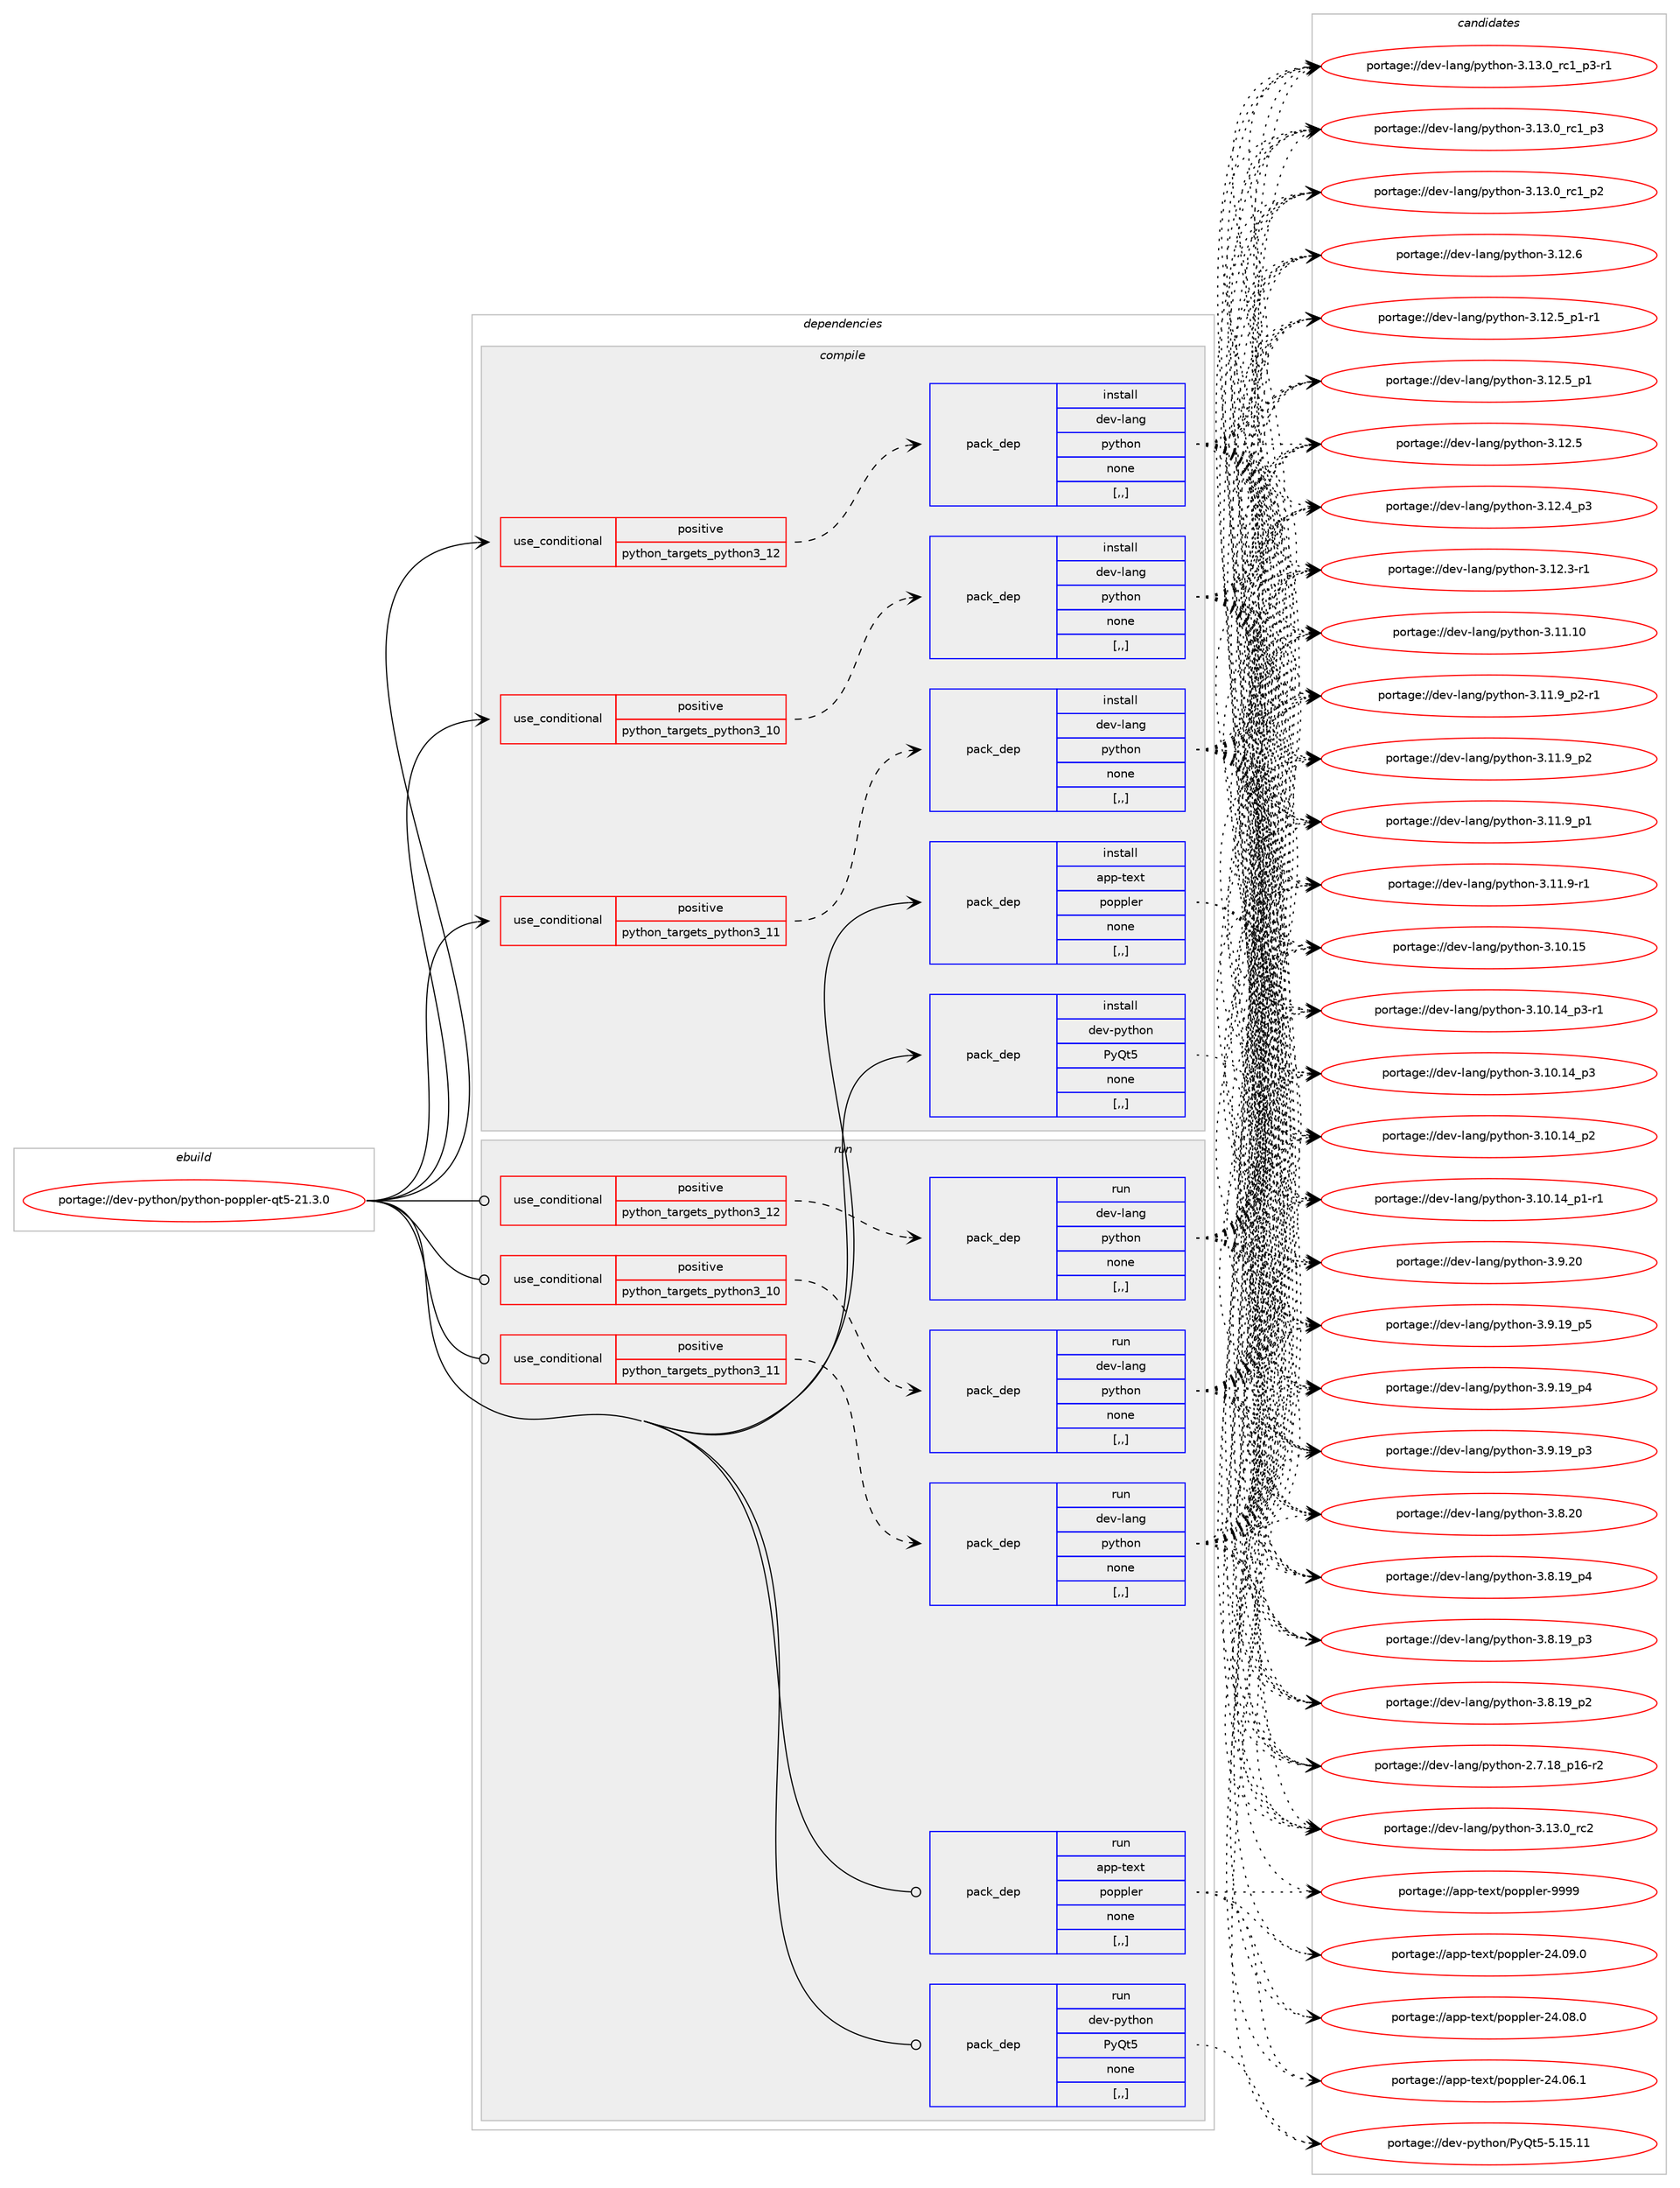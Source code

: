 digraph prolog {

# *************
# Graph options
# *************

newrank=true;
concentrate=true;
compound=true;
graph [rankdir=LR,fontname=Helvetica,fontsize=10,ranksep=1.5];#, ranksep=2.5, nodesep=0.2];
edge  [arrowhead=vee];
node  [fontname=Helvetica,fontsize=10];

# **********
# The ebuild
# **********

subgraph cluster_leftcol {
color=gray;
label=<<i>ebuild</i>>;
id [label="portage://dev-python/python-poppler-qt5-21.3.0", color=red, width=4, href="../dev-python/python-poppler-qt5-21.3.0.svg"];
}

# ****************
# The dependencies
# ****************

subgraph cluster_midcol {
color=gray;
label=<<i>dependencies</i>>;
subgraph cluster_compile {
fillcolor="#eeeeee";
style=filled;
label=<<i>compile</i>>;
subgraph cond168982 {
dependency655549 [label=<<TABLE BORDER="0" CELLBORDER="1" CELLSPACING="0" CELLPADDING="4"><TR><TD ROWSPAN="3" CELLPADDING="10">use_conditional</TD></TR><TR><TD>positive</TD></TR><TR><TD>python_targets_python3_10</TD></TR></TABLE>>, shape=none, color=red];
subgraph pack481709 {
dependency655550 [label=<<TABLE BORDER="0" CELLBORDER="1" CELLSPACING="0" CELLPADDING="4" WIDTH="220"><TR><TD ROWSPAN="6" CELLPADDING="30">pack_dep</TD></TR><TR><TD WIDTH="110">install</TD></TR><TR><TD>dev-lang</TD></TR><TR><TD>python</TD></TR><TR><TD>none</TD></TR><TR><TD>[,,]</TD></TR></TABLE>>, shape=none, color=blue];
}
dependency655549:e -> dependency655550:w [weight=20,style="dashed",arrowhead="vee"];
}
id:e -> dependency655549:w [weight=20,style="solid",arrowhead="vee"];
subgraph cond168983 {
dependency655551 [label=<<TABLE BORDER="0" CELLBORDER="1" CELLSPACING="0" CELLPADDING="4"><TR><TD ROWSPAN="3" CELLPADDING="10">use_conditional</TD></TR><TR><TD>positive</TD></TR><TR><TD>python_targets_python3_11</TD></TR></TABLE>>, shape=none, color=red];
subgraph pack481710 {
dependency655552 [label=<<TABLE BORDER="0" CELLBORDER="1" CELLSPACING="0" CELLPADDING="4" WIDTH="220"><TR><TD ROWSPAN="6" CELLPADDING="30">pack_dep</TD></TR><TR><TD WIDTH="110">install</TD></TR><TR><TD>dev-lang</TD></TR><TR><TD>python</TD></TR><TR><TD>none</TD></TR><TR><TD>[,,]</TD></TR></TABLE>>, shape=none, color=blue];
}
dependency655551:e -> dependency655552:w [weight=20,style="dashed",arrowhead="vee"];
}
id:e -> dependency655551:w [weight=20,style="solid",arrowhead="vee"];
subgraph cond168984 {
dependency655553 [label=<<TABLE BORDER="0" CELLBORDER="1" CELLSPACING="0" CELLPADDING="4"><TR><TD ROWSPAN="3" CELLPADDING="10">use_conditional</TD></TR><TR><TD>positive</TD></TR><TR><TD>python_targets_python3_12</TD></TR></TABLE>>, shape=none, color=red];
subgraph pack481711 {
dependency655554 [label=<<TABLE BORDER="0" CELLBORDER="1" CELLSPACING="0" CELLPADDING="4" WIDTH="220"><TR><TD ROWSPAN="6" CELLPADDING="30">pack_dep</TD></TR><TR><TD WIDTH="110">install</TD></TR><TR><TD>dev-lang</TD></TR><TR><TD>python</TD></TR><TR><TD>none</TD></TR><TR><TD>[,,]</TD></TR></TABLE>>, shape=none, color=blue];
}
dependency655553:e -> dependency655554:w [weight=20,style="dashed",arrowhead="vee"];
}
id:e -> dependency655553:w [weight=20,style="solid",arrowhead="vee"];
subgraph pack481712 {
dependency655555 [label=<<TABLE BORDER="0" CELLBORDER="1" CELLSPACING="0" CELLPADDING="4" WIDTH="220"><TR><TD ROWSPAN="6" CELLPADDING="30">pack_dep</TD></TR><TR><TD WIDTH="110">install</TD></TR><TR><TD>app-text</TD></TR><TR><TD>poppler</TD></TR><TR><TD>none</TD></TR><TR><TD>[,,]</TD></TR></TABLE>>, shape=none, color=blue];
}
id:e -> dependency655555:w [weight=20,style="solid",arrowhead="vee"];
subgraph pack481713 {
dependency655556 [label=<<TABLE BORDER="0" CELLBORDER="1" CELLSPACING="0" CELLPADDING="4" WIDTH="220"><TR><TD ROWSPAN="6" CELLPADDING="30">pack_dep</TD></TR><TR><TD WIDTH="110">install</TD></TR><TR><TD>dev-python</TD></TR><TR><TD>PyQt5</TD></TR><TR><TD>none</TD></TR><TR><TD>[,,]</TD></TR></TABLE>>, shape=none, color=blue];
}
id:e -> dependency655556:w [weight=20,style="solid",arrowhead="vee"];
}
subgraph cluster_compileandrun {
fillcolor="#eeeeee";
style=filled;
label=<<i>compile and run</i>>;
}
subgraph cluster_run {
fillcolor="#eeeeee";
style=filled;
label=<<i>run</i>>;
subgraph cond168985 {
dependency655557 [label=<<TABLE BORDER="0" CELLBORDER="1" CELLSPACING="0" CELLPADDING="4"><TR><TD ROWSPAN="3" CELLPADDING="10">use_conditional</TD></TR><TR><TD>positive</TD></TR><TR><TD>python_targets_python3_10</TD></TR></TABLE>>, shape=none, color=red];
subgraph pack481714 {
dependency655558 [label=<<TABLE BORDER="0" CELLBORDER="1" CELLSPACING="0" CELLPADDING="4" WIDTH="220"><TR><TD ROWSPAN="6" CELLPADDING="30">pack_dep</TD></TR><TR><TD WIDTH="110">run</TD></TR><TR><TD>dev-lang</TD></TR><TR><TD>python</TD></TR><TR><TD>none</TD></TR><TR><TD>[,,]</TD></TR></TABLE>>, shape=none, color=blue];
}
dependency655557:e -> dependency655558:w [weight=20,style="dashed",arrowhead="vee"];
}
id:e -> dependency655557:w [weight=20,style="solid",arrowhead="odot"];
subgraph cond168986 {
dependency655559 [label=<<TABLE BORDER="0" CELLBORDER="1" CELLSPACING="0" CELLPADDING="4"><TR><TD ROWSPAN="3" CELLPADDING="10">use_conditional</TD></TR><TR><TD>positive</TD></TR><TR><TD>python_targets_python3_11</TD></TR></TABLE>>, shape=none, color=red];
subgraph pack481715 {
dependency655560 [label=<<TABLE BORDER="0" CELLBORDER="1" CELLSPACING="0" CELLPADDING="4" WIDTH="220"><TR><TD ROWSPAN="6" CELLPADDING="30">pack_dep</TD></TR><TR><TD WIDTH="110">run</TD></TR><TR><TD>dev-lang</TD></TR><TR><TD>python</TD></TR><TR><TD>none</TD></TR><TR><TD>[,,]</TD></TR></TABLE>>, shape=none, color=blue];
}
dependency655559:e -> dependency655560:w [weight=20,style="dashed",arrowhead="vee"];
}
id:e -> dependency655559:w [weight=20,style="solid",arrowhead="odot"];
subgraph cond168987 {
dependency655561 [label=<<TABLE BORDER="0" CELLBORDER="1" CELLSPACING="0" CELLPADDING="4"><TR><TD ROWSPAN="3" CELLPADDING="10">use_conditional</TD></TR><TR><TD>positive</TD></TR><TR><TD>python_targets_python3_12</TD></TR></TABLE>>, shape=none, color=red];
subgraph pack481716 {
dependency655562 [label=<<TABLE BORDER="0" CELLBORDER="1" CELLSPACING="0" CELLPADDING="4" WIDTH="220"><TR><TD ROWSPAN="6" CELLPADDING="30">pack_dep</TD></TR><TR><TD WIDTH="110">run</TD></TR><TR><TD>dev-lang</TD></TR><TR><TD>python</TD></TR><TR><TD>none</TD></TR><TR><TD>[,,]</TD></TR></TABLE>>, shape=none, color=blue];
}
dependency655561:e -> dependency655562:w [weight=20,style="dashed",arrowhead="vee"];
}
id:e -> dependency655561:w [weight=20,style="solid",arrowhead="odot"];
subgraph pack481717 {
dependency655563 [label=<<TABLE BORDER="0" CELLBORDER="1" CELLSPACING="0" CELLPADDING="4" WIDTH="220"><TR><TD ROWSPAN="6" CELLPADDING="30">pack_dep</TD></TR><TR><TD WIDTH="110">run</TD></TR><TR><TD>app-text</TD></TR><TR><TD>poppler</TD></TR><TR><TD>none</TD></TR><TR><TD>[,,]</TD></TR></TABLE>>, shape=none, color=blue];
}
id:e -> dependency655563:w [weight=20,style="solid",arrowhead="odot"];
subgraph pack481718 {
dependency655564 [label=<<TABLE BORDER="0" CELLBORDER="1" CELLSPACING="0" CELLPADDING="4" WIDTH="220"><TR><TD ROWSPAN="6" CELLPADDING="30">pack_dep</TD></TR><TR><TD WIDTH="110">run</TD></TR><TR><TD>dev-python</TD></TR><TR><TD>PyQt5</TD></TR><TR><TD>none</TD></TR><TR><TD>[,,]</TD></TR></TABLE>>, shape=none, color=blue];
}
id:e -> dependency655564:w [weight=20,style="solid",arrowhead="odot"];
}
}

# **************
# The candidates
# **************

subgraph cluster_choices {
rank=same;
color=gray;
label=<<i>candidates</i>>;

subgraph choice481709 {
color=black;
nodesep=1;
choice10010111845108971101034711212111610411111045514649514648951149950 [label="portage://dev-lang/python-3.13.0_rc2", color=red, width=4,href="../dev-lang/python-3.13.0_rc2.svg"];
choice1001011184510897110103471121211161041111104551464951464895114994995112514511449 [label="portage://dev-lang/python-3.13.0_rc1_p3-r1", color=red, width=4,href="../dev-lang/python-3.13.0_rc1_p3-r1.svg"];
choice100101118451089711010347112121116104111110455146495146489511499499511251 [label="portage://dev-lang/python-3.13.0_rc1_p3", color=red, width=4,href="../dev-lang/python-3.13.0_rc1_p3.svg"];
choice100101118451089711010347112121116104111110455146495146489511499499511250 [label="portage://dev-lang/python-3.13.0_rc1_p2", color=red, width=4,href="../dev-lang/python-3.13.0_rc1_p2.svg"];
choice10010111845108971101034711212111610411111045514649504654 [label="portage://dev-lang/python-3.12.6", color=red, width=4,href="../dev-lang/python-3.12.6.svg"];
choice1001011184510897110103471121211161041111104551464950465395112494511449 [label="portage://dev-lang/python-3.12.5_p1-r1", color=red, width=4,href="../dev-lang/python-3.12.5_p1-r1.svg"];
choice100101118451089711010347112121116104111110455146495046539511249 [label="portage://dev-lang/python-3.12.5_p1", color=red, width=4,href="../dev-lang/python-3.12.5_p1.svg"];
choice10010111845108971101034711212111610411111045514649504653 [label="portage://dev-lang/python-3.12.5", color=red, width=4,href="../dev-lang/python-3.12.5.svg"];
choice100101118451089711010347112121116104111110455146495046529511251 [label="portage://dev-lang/python-3.12.4_p3", color=red, width=4,href="../dev-lang/python-3.12.4_p3.svg"];
choice100101118451089711010347112121116104111110455146495046514511449 [label="portage://dev-lang/python-3.12.3-r1", color=red, width=4,href="../dev-lang/python-3.12.3-r1.svg"];
choice1001011184510897110103471121211161041111104551464949464948 [label="portage://dev-lang/python-3.11.10", color=red, width=4,href="../dev-lang/python-3.11.10.svg"];
choice1001011184510897110103471121211161041111104551464949465795112504511449 [label="portage://dev-lang/python-3.11.9_p2-r1", color=red, width=4,href="../dev-lang/python-3.11.9_p2-r1.svg"];
choice100101118451089711010347112121116104111110455146494946579511250 [label="portage://dev-lang/python-3.11.9_p2", color=red, width=4,href="../dev-lang/python-3.11.9_p2.svg"];
choice100101118451089711010347112121116104111110455146494946579511249 [label="portage://dev-lang/python-3.11.9_p1", color=red, width=4,href="../dev-lang/python-3.11.9_p1.svg"];
choice100101118451089711010347112121116104111110455146494946574511449 [label="portage://dev-lang/python-3.11.9-r1", color=red, width=4,href="../dev-lang/python-3.11.9-r1.svg"];
choice1001011184510897110103471121211161041111104551464948464953 [label="portage://dev-lang/python-3.10.15", color=red, width=4,href="../dev-lang/python-3.10.15.svg"];
choice100101118451089711010347112121116104111110455146494846495295112514511449 [label="portage://dev-lang/python-3.10.14_p3-r1", color=red, width=4,href="../dev-lang/python-3.10.14_p3-r1.svg"];
choice10010111845108971101034711212111610411111045514649484649529511251 [label="portage://dev-lang/python-3.10.14_p3", color=red, width=4,href="../dev-lang/python-3.10.14_p3.svg"];
choice10010111845108971101034711212111610411111045514649484649529511250 [label="portage://dev-lang/python-3.10.14_p2", color=red, width=4,href="../dev-lang/python-3.10.14_p2.svg"];
choice100101118451089711010347112121116104111110455146494846495295112494511449 [label="portage://dev-lang/python-3.10.14_p1-r1", color=red, width=4,href="../dev-lang/python-3.10.14_p1-r1.svg"];
choice10010111845108971101034711212111610411111045514657465048 [label="portage://dev-lang/python-3.9.20", color=red, width=4,href="../dev-lang/python-3.9.20.svg"];
choice100101118451089711010347112121116104111110455146574649579511253 [label="portage://dev-lang/python-3.9.19_p5", color=red, width=4,href="../dev-lang/python-3.9.19_p5.svg"];
choice100101118451089711010347112121116104111110455146574649579511252 [label="portage://dev-lang/python-3.9.19_p4", color=red, width=4,href="../dev-lang/python-3.9.19_p4.svg"];
choice100101118451089711010347112121116104111110455146574649579511251 [label="portage://dev-lang/python-3.9.19_p3", color=red, width=4,href="../dev-lang/python-3.9.19_p3.svg"];
choice10010111845108971101034711212111610411111045514656465048 [label="portage://dev-lang/python-3.8.20", color=red, width=4,href="../dev-lang/python-3.8.20.svg"];
choice100101118451089711010347112121116104111110455146564649579511252 [label="portage://dev-lang/python-3.8.19_p4", color=red, width=4,href="../dev-lang/python-3.8.19_p4.svg"];
choice100101118451089711010347112121116104111110455146564649579511251 [label="portage://dev-lang/python-3.8.19_p3", color=red, width=4,href="../dev-lang/python-3.8.19_p3.svg"];
choice100101118451089711010347112121116104111110455146564649579511250 [label="portage://dev-lang/python-3.8.19_p2", color=red, width=4,href="../dev-lang/python-3.8.19_p2.svg"];
choice100101118451089711010347112121116104111110455046554649569511249544511450 [label="portage://dev-lang/python-2.7.18_p16-r2", color=red, width=4,href="../dev-lang/python-2.7.18_p16-r2.svg"];
dependency655550:e -> choice10010111845108971101034711212111610411111045514649514648951149950:w [style=dotted,weight="100"];
dependency655550:e -> choice1001011184510897110103471121211161041111104551464951464895114994995112514511449:w [style=dotted,weight="100"];
dependency655550:e -> choice100101118451089711010347112121116104111110455146495146489511499499511251:w [style=dotted,weight="100"];
dependency655550:e -> choice100101118451089711010347112121116104111110455146495146489511499499511250:w [style=dotted,weight="100"];
dependency655550:e -> choice10010111845108971101034711212111610411111045514649504654:w [style=dotted,weight="100"];
dependency655550:e -> choice1001011184510897110103471121211161041111104551464950465395112494511449:w [style=dotted,weight="100"];
dependency655550:e -> choice100101118451089711010347112121116104111110455146495046539511249:w [style=dotted,weight="100"];
dependency655550:e -> choice10010111845108971101034711212111610411111045514649504653:w [style=dotted,weight="100"];
dependency655550:e -> choice100101118451089711010347112121116104111110455146495046529511251:w [style=dotted,weight="100"];
dependency655550:e -> choice100101118451089711010347112121116104111110455146495046514511449:w [style=dotted,weight="100"];
dependency655550:e -> choice1001011184510897110103471121211161041111104551464949464948:w [style=dotted,weight="100"];
dependency655550:e -> choice1001011184510897110103471121211161041111104551464949465795112504511449:w [style=dotted,weight="100"];
dependency655550:e -> choice100101118451089711010347112121116104111110455146494946579511250:w [style=dotted,weight="100"];
dependency655550:e -> choice100101118451089711010347112121116104111110455146494946579511249:w [style=dotted,weight="100"];
dependency655550:e -> choice100101118451089711010347112121116104111110455146494946574511449:w [style=dotted,weight="100"];
dependency655550:e -> choice1001011184510897110103471121211161041111104551464948464953:w [style=dotted,weight="100"];
dependency655550:e -> choice100101118451089711010347112121116104111110455146494846495295112514511449:w [style=dotted,weight="100"];
dependency655550:e -> choice10010111845108971101034711212111610411111045514649484649529511251:w [style=dotted,weight="100"];
dependency655550:e -> choice10010111845108971101034711212111610411111045514649484649529511250:w [style=dotted,weight="100"];
dependency655550:e -> choice100101118451089711010347112121116104111110455146494846495295112494511449:w [style=dotted,weight="100"];
dependency655550:e -> choice10010111845108971101034711212111610411111045514657465048:w [style=dotted,weight="100"];
dependency655550:e -> choice100101118451089711010347112121116104111110455146574649579511253:w [style=dotted,weight="100"];
dependency655550:e -> choice100101118451089711010347112121116104111110455146574649579511252:w [style=dotted,weight="100"];
dependency655550:e -> choice100101118451089711010347112121116104111110455146574649579511251:w [style=dotted,weight="100"];
dependency655550:e -> choice10010111845108971101034711212111610411111045514656465048:w [style=dotted,weight="100"];
dependency655550:e -> choice100101118451089711010347112121116104111110455146564649579511252:w [style=dotted,weight="100"];
dependency655550:e -> choice100101118451089711010347112121116104111110455146564649579511251:w [style=dotted,weight="100"];
dependency655550:e -> choice100101118451089711010347112121116104111110455146564649579511250:w [style=dotted,weight="100"];
dependency655550:e -> choice100101118451089711010347112121116104111110455046554649569511249544511450:w [style=dotted,weight="100"];
}
subgraph choice481710 {
color=black;
nodesep=1;
choice10010111845108971101034711212111610411111045514649514648951149950 [label="portage://dev-lang/python-3.13.0_rc2", color=red, width=4,href="../dev-lang/python-3.13.0_rc2.svg"];
choice1001011184510897110103471121211161041111104551464951464895114994995112514511449 [label="portage://dev-lang/python-3.13.0_rc1_p3-r1", color=red, width=4,href="../dev-lang/python-3.13.0_rc1_p3-r1.svg"];
choice100101118451089711010347112121116104111110455146495146489511499499511251 [label="portage://dev-lang/python-3.13.0_rc1_p3", color=red, width=4,href="../dev-lang/python-3.13.0_rc1_p3.svg"];
choice100101118451089711010347112121116104111110455146495146489511499499511250 [label="portage://dev-lang/python-3.13.0_rc1_p2", color=red, width=4,href="../dev-lang/python-3.13.0_rc1_p2.svg"];
choice10010111845108971101034711212111610411111045514649504654 [label="portage://dev-lang/python-3.12.6", color=red, width=4,href="../dev-lang/python-3.12.6.svg"];
choice1001011184510897110103471121211161041111104551464950465395112494511449 [label="portage://dev-lang/python-3.12.5_p1-r1", color=red, width=4,href="../dev-lang/python-3.12.5_p1-r1.svg"];
choice100101118451089711010347112121116104111110455146495046539511249 [label="portage://dev-lang/python-3.12.5_p1", color=red, width=4,href="../dev-lang/python-3.12.5_p1.svg"];
choice10010111845108971101034711212111610411111045514649504653 [label="portage://dev-lang/python-3.12.5", color=red, width=4,href="../dev-lang/python-3.12.5.svg"];
choice100101118451089711010347112121116104111110455146495046529511251 [label="portage://dev-lang/python-3.12.4_p3", color=red, width=4,href="../dev-lang/python-3.12.4_p3.svg"];
choice100101118451089711010347112121116104111110455146495046514511449 [label="portage://dev-lang/python-3.12.3-r1", color=red, width=4,href="../dev-lang/python-3.12.3-r1.svg"];
choice1001011184510897110103471121211161041111104551464949464948 [label="portage://dev-lang/python-3.11.10", color=red, width=4,href="../dev-lang/python-3.11.10.svg"];
choice1001011184510897110103471121211161041111104551464949465795112504511449 [label="portage://dev-lang/python-3.11.9_p2-r1", color=red, width=4,href="../dev-lang/python-3.11.9_p2-r1.svg"];
choice100101118451089711010347112121116104111110455146494946579511250 [label="portage://dev-lang/python-3.11.9_p2", color=red, width=4,href="../dev-lang/python-3.11.9_p2.svg"];
choice100101118451089711010347112121116104111110455146494946579511249 [label="portage://dev-lang/python-3.11.9_p1", color=red, width=4,href="../dev-lang/python-3.11.9_p1.svg"];
choice100101118451089711010347112121116104111110455146494946574511449 [label="portage://dev-lang/python-3.11.9-r1", color=red, width=4,href="../dev-lang/python-3.11.9-r1.svg"];
choice1001011184510897110103471121211161041111104551464948464953 [label="portage://dev-lang/python-3.10.15", color=red, width=4,href="../dev-lang/python-3.10.15.svg"];
choice100101118451089711010347112121116104111110455146494846495295112514511449 [label="portage://dev-lang/python-3.10.14_p3-r1", color=red, width=4,href="../dev-lang/python-3.10.14_p3-r1.svg"];
choice10010111845108971101034711212111610411111045514649484649529511251 [label="portage://dev-lang/python-3.10.14_p3", color=red, width=4,href="../dev-lang/python-3.10.14_p3.svg"];
choice10010111845108971101034711212111610411111045514649484649529511250 [label="portage://dev-lang/python-3.10.14_p2", color=red, width=4,href="../dev-lang/python-3.10.14_p2.svg"];
choice100101118451089711010347112121116104111110455146494846495295112494511449 [label="portage://dev-lang/python-3.10.14_p1-r1", color=red, width=4,href="../dev-lang/python-3.10.14_p1-r1.svg"];
choice10010111845108971101034711212111610411111045514657465048 [label="portage://dev-lang/python-3.9.20", color=red, width=4,href="../dev-lang/python-3.9.20.svg"];
choice100101118451089711010347112121116104111110455146574649579511253 [label="portage://dev-lang/python-3.9.19_p5", color=red, width=4,href="../dev-lang/python-3.9.19_p5.svg"];
choice100101118451089711010347112121116104111110455146574649579511252 [label="portage://dev-lang/python-3.9.19_p4", color=red, width=4,href="../dev-lang/python-3.9.19_p4.svg"];
choice100101118451089711010347112121116104111110455146574649579511251 [label="portage://dev-lang/python-3.9.19_p3", color=red, width=4,href="../dev-lang/python-3.9.19_p3.svg"];
choice10010111845108971101034711212111610411111045514656465048 [label="portage://dev-lang/python-3.8.20", color=red, width=4,href="../dev-lang/python-3.8.20.svg"];
choice100101118451089711010347112121116104111110455146564649579511252 [label="portage://dev-lang/python-3.8.19_p4", color=red, width=4,href="../dev-lang/python-3.8.19_p4.svg"];
choice100101118451089711010347112121116104111110455146564649579511251 [label="portage://dev-lang/python-3.8.19_p3", color=red, width=4,href="../dev-lang/python-3.8.19_p3.svg"];
choice100101118451089711010347112121116104111110455146564649579511250 [label="portage://dev-lang/python-3.8.19_p2", color=red, width=4,href="../dev-lang/python-3.8.19_p2.svg"];
choice100101118451089711010347112121116104111110455046554649569511249544511450 [label="portage://dev-lang/python-2.7.18_p16-r2", color=red, width=4,href="../dev-lang/python-2.7.18_p16-r2.svg"];
dependency655552:e -> choice10010111845108971101034711212111610411111045514649514648951149950:w [style=dotted,weight="100"];
dependency655552:e -> choice1001011184510897110103471121211161041111104551464951464895114994995112514511449:w [style=dotted,weight="100"];
dependency655552:e -> choice100101118451089711010347112121116104111110455146495146489511499499511251:w [style=dotted,weight="100"];
dependency655552:e -> choice100101118451089711010347112121116104111110455146495146489511499499511250:w [style=dotted,weight="100"];
dependency655552:e -> choice10010111845108971101034711212111610411111045514649504654:w [style=dotted,weight="100"];
dependency655552:e -> choice1001011184510897110103471121211161041111104551464950465395112494511449:w [style=dotted,weight="100"];
dependency655552:e -> choice100101118451089711010347112121116104111110455146495046539511249:w [style=dotted,weight="100"];
dependency655552:e -> choice10010111845108971101034711212111610411111045514649504653:w [style=dotted,weight="100"];
dependency655552:e -> choice100101118451089711010347112121116104111110455146495046529511251:w [style=dotted,weight="100"];
dependency655552:e -> choice100101118451089711010347112121116104111110455146495046514511449:w [style=dotted,weight="100"];
dependency655552:e -> choice1001011184510897110103471121211161041111104551464949464948:w [style=dotted,weight="100"];
dependency655552:e -> choice1001011184510897110103471121211161041111104551464949465795112504511449:w [style=dotted,weight="100"];
dependency655552:e -> choice100101118451089711010347112121116104111110455146494946579511250:w [style=dotted,weight="100"];
dependency655552:e -> choice100101118451089711010347112121116104111110455146494946579511249:w [style=dotted,weight="100"];
dependency655552:e -> choice100101118451089711010347112121116104111110455146494946574511449:w [style=dotted,weight="100"];
dependency655552:e -> choice1001011184510897110103471121211161041111104551464948464953:w [style=dotted,weight="100"];
dependency655552:e -> choice100101118451089711010347112121116104111110455146494846495295112514511449:w [style=dotted,weight="100"];
dependency655552:e -> choice10010111845108971101034711212111610411111045514649484649529511251:w [style=dotted,weight="100"];
dependency655552:e -> choice10010111845108971101034711212111610411111045514649484649529511250:w [style=dotted,weight="100"];
dependency655552:e -> choice100101118451089711010347112121116104111110455146494846495295112494511449:w [style=dotted,weight="100"];
dependency655552:e -> choice10010111845108971101034711212111610411111045514657465048:w [style=dotted,weight="100"];
dependency655552:e -> choice100101118451089711010347112121116104111110455146574649579511253:w [style=dotted,weight="100"];
dependency655552:e -> choice100101118451089711010347112121116104111110455146574649579511252:w [style=dotted,weight="100"];
dependency655552:e -> choice100101118451089711010347112121116104111110455146574649579511251:w [style=dotted,weight="100"];
dependency655552:e -> choice10010111845108971101034711212111610411111045514656465048:w [style=dotted,weight="100"];
dependency655552:e -> choice100101118451089711010347112121116104111110455146564649579511252:w [style=dotted,weight="100"];
dependency655552:e -> choice100101118451089711010347112121116104111110455146564649579511251:w [style=dotted,weight="100"];
dependency655552:e -> choice100101118451089711010347112121116104111110455146564649579511250:w [style=dotted,weight="100"];
dependency655552:e -> choice100101118451089711010347112121116104111110455046554649569511249544511450:w [style=dotted,weight="100"];
}
subgraph choice481711 {
color=black;
nodesep=1;
choice10010111845108971101034711212111610411111045514649514648951149950 [label="portage://dev-lang/python-3.13.0_rc2", color=red, width=4,href="../dev-lang/python-3.13.0_rc2.svg"];
choice1001011184510897110103471121211161041111104551464951464895114994995112514511449 [label="portage://dev-lang/python-3.13.0_rc1_p3-r1", color=red, width=4,href="../dev-lang/python-3.13.0_rc1_p3-r1.svg"];
choice100101118451089711010347112121116104111110455146495146489511499499511251 [label="portage://dev-lang/python-3.13.0_rc1_p3", color=red, width=4,href="../dev-lang/python-3.13.0_rc1_p3.svg"];
choice100101118451089711010347112121116104111110455146495146489511499499511250 [label="portage://dev-lang/python-3.13.0_rc1_p2", color=red, width=4,href="../dev-lang/python-3.13.0_rc1_p2.svg"];
choice10010111845108971101034711212111610411111045514649504654 [label="portage://dev-lang/python-3.12.6", color=red, width=4,href="../dev-lang/python-3.12.6.svg"];
choice1001011184510897110103471121211161041111104551464950465395112494511449 [label="portage://dev-lang/python-3.12.5_p1-r1", color=red, width=4,href="../dev-lang/python-3.12.5_p1-r1.svg"];
choice100101118451089711010347112121116104111110455146495046539511249 [label="portage://dev-lang/python-3.12.5_p1", color=red, width=4,href="../dev-lang/python-3.12.5_p1.svg"];
choice10010111845108971101034711212111610411111045514649504653 [label="portage://dev-lang/python-3.12.5", color=red, width=4,href="../dev-lang/python-3.12.5.svg"];
choice100101118451089711010347112121116104111110455146495046529511251 [label="portage://dev-lang/python-3.12.4_p3", color=red, width=4,href="../dev-lang/python-3.12.4_p3.svg"];
choice100101118451089711010347112121116104111110455146495046514511449 [label="portage://dev-lang/python-3.12.3-r1", color=red, width=4,href="../dev-lang/python-3.12.3-r1.svg"];
choice1001011184510897110103471121211161041111104551464949464948 [label="portage://dev-lang/python-3.11.10", color=red, width=4,href="../dev-lang/python-3.11.10.svg"];
choice1001011184510897110103471121211161041111104551464949465795112504511449 [label="portage://dev-lang/python-3.11.9_p2-r1", color=red, width=4,href="../dev-lang/python-3.11.9_p2-r1.svg"];
choice100101118451089711010347112121116104111110455146494946579511250 [label="portage://dev-lang/python-3.11.9_p2", color=red, width=4,href="../dev-lang/python-3.11.9_p2.svg"];
choice100101118451089711010347112121116104111110455146494946579511249 [label="portage://dev-lang/python-3.11.9_p1", color=red, width=4,href="../dev-lang/python-3.11.9_p1.svg"];
choice100101118451089711010347112121116104111110455146494946574511449 [label="portage://dev-lang/python-3.11.9-r1", color=red, width=4,href="../dev-lang/python-3.11.9-r1.svg"];
choice1001011184510897110103471121211161041111104551464948464953 [label="portage://dev-lang/python-3.10.15", color=red, width=4,href="../dev-lang/python-3.10.15.svg"];
choice100101118451089711010347112121116104111110455146494846495295112514511449 [label="portage://dev-lang/python-3.10.14_p3-r1", color=red, width=4,href="../dev-lang/python-3.10.14_p3-r1.svg"];
choice10010111845108971101034711212111610411111045514649484649529511251 [label="portage://dev-lang/python-3.10.14_p3", color=red, width=4,href="../dev-lang/python-3.10.14_p3.svg"];
choice10010111845108971101034711212111610411111045514649484649529511250 [label="portage://dev-lang/python-3.10.14_p2", color=red, width=4,href="../dev-lang/python-3.10.14_p2.svg"];
choice100101118451089711010347112121116104111110455146494846495295112494511449 [label="portage://dev-lang/python-3.10.14_p1-r1", color=red, width=4,href="../dev-lang/python-3.10.14_p1-r1.svg"];
choice10010111845108971101034711212111610411111045514657465048 [label="portage://dev-lang/python-3.9.20", color=red, width=4,href="../dev-lang/python-3.9.20.svg"];
choice100101118451089711010347112121116104111110455146574649579511253 [label="portage://dev-lang/python-3.9.19_p5", color=red, width=4,href="../dev-lang/python-3.9.19_p5.svg"];
choice100101118451089711010347112121116104111110455146574649579511252 [label="portage://dev-lang/python-3.9.19_p4", color=red, width=4,href="../dev-lang/python-3.9.19_p4.svg"];
choice100101118451089711010347112121116104111110455146574649579511251 [label="portage://dev-lang/python-3.9.19_p3", color=red, width=4,href="../dev-lang/python-3.9.19_p3.svg"];
choice10010111845108971101034711212111610411111045514656465048 [label="portage://dev-lang/python-3.8.20", color=red, width=4,href="../dev-lang/python-3.8.20.svg"];
choice100101118451089711010347112121116104111110455146564649579511252 [label="portage://dev-lang/python-3.8.19_p4", color=red, width=4,href="../dev-lang/python-3.8.19_p4.svg"];
choice100101118451089711010347112121116104111110455146564649579511251 [label="portage://dev-lang/python-3.8.19_p3", color=red, width=4,href="../dev-lang/python-3.8.19_p3.svg"];
choice100101118451089711010347112121116104111110455146564649579511250 [label="portage://dev-lang/python-3.8.19_p2", color=red, width=4,href="../dev-lang/python-3.8.19_p2.svg"];
choice100101118451089711010347112121116104111110455046554649569511249544511450 [label="portage://dev-lang/python-2.7.18_p16-r2", color=red, width=4,href="../dev-lang/python-2.7.18_p16-r2.svg"];
dependency655554:e -> choice10010111845108971101034711212111610411111045514649514648951149950:w [style=dotted,weight="100"];
dependency655554:e -> choice1001011184510897110103471121211161041111104551464951464895114994995112514511449:w [style=dotted,weight="100"];
dependency655554:e -> choice100101118451089711010347112121116104111110455146495146489511499499511251:w [style=dotted,weight="100"];
dependency655554:e -> choice100101118451089711010347112121116104111110455146495146489511499499511250:w [style=dotted,weight="100"];
dependency655554:e -> choice10010111845108971101034711212111610411111045514649504654:w [style=dotted,weight="100"];
dependency655554:e -> choice1001011184510897110103471121211161041111104551464950465395112494511449:w [style=dotted,weight="100"];
dependency655554:e -> choice100101118451089711010347112121116104111110455146495046539511249:w [style=dotted,weight="100"];
dependency655554:e -> choice10010111845108971101034711212111610411111045514649504653:w [style=dotted,weight="100"];
dependency655554:e -> choice100101118451089711010347112121116104111110455146495046529511251:w [style=dotted,weight="100"];
dependency655554:e -> choice100101118451089711010347112121116104111110455146495046514511449:w [style=dotted,weight="100"];
dependency655554:e -> choice1001011184510897110103471121211161041111104551464949464948:w [style=dotted,weight="100"];
dependency655554:e -> choice1001011184510897110103471121211161041111104551464949465795112504511449:w [style=dotted,weight="100"];
dependency655554:e -> choice100101118451089711010347112121116104111110455146494946579511250:w [style=dotted,weight="100"];
dependency655554:e -> choice100101118451089711010347112121116104111110455146494946579511249:w [style=dotted,weight="100"];
dependency655554:e -> choice100101118451089711010347112121116104111110455146494946574511449:w [style=dotted,weight="100"];
dependency655554:e -> choice1001011184510897110103471121211161041111104551464948464953:w [style=dotted,weight="100"];
dependency655554:e -> choice100101118451089711010347112121116104111110455146494846495295112514511449:w [style=dotted,weight="100"];
dependency655554:e -> choice10010111845108971101034711212111610411111045514649484649529511251:w [style=dotted,weight="100"];
dependency655554:e -> choice10010111845108971101034711212111610411111045514649484649529511250:w [style=dotted,weight="100"];
dependency655554:e -> choice100101118451089711010347112121116104111110455146494846495295112494511449:w [style=dotted,weight="100"];
dependency655554:e -> choice10010111845108971101034711212111610411111045514657465048:w [style=dotted,weight="100"];
dependency655554:e -> choice100101118451089711010347112121116104111110455146574649579511253:w [style=dotted,weight="100"];
dependency655554:e -> choice100101118451089711010347112121116104111110455146574649579511252:w [style=dotted,weight="100"];
dependency655554:e -> choice100101118451089711010347112121116104111110455146574649579511251:w [style=dotted,weight="100"];
dependency655554:e -> choice10010111845108971101034711212111610411111045514656465048:w [style=dotted,weight="100"];
dependency655554:e -> choice100101118451089711010347112121116104111110455146564649579511252:w [style=dotted,weight="100"];
dependency655554:e -> choice100101118451089711010347112121116104111110455146564649579511251:w [style=dotted,weight="100"];
dependency655554:e -> choice100101118451089711010347112121116104111110455146564649579511250:w [style=dotted,weight="100"];
dependency655554:e -> choice100101118451089711010347112121116104111110455046554649569511249544511450:w [style=dotted,weight="100"];
}
subgraph choice481712 {
color=black;
nodesep=1;
choice9711211245116101120116471121111121121081011144557575757 [label="portage://app-text/poppler-9999", color=red, width=4,href="../app-text/poppler-9999.svg"];
choice9711211245116101120116471121111121121081011144550524648574648 [label="portage://app-text/poppler-24.09.0", color=red, width=4,href="../app-text/poppler-24.09.0.svg"];
choice9711211245116101120116471121111121121081011144550524648564648 [label="portage://app-text/poppler-24.08.0", color=red, width=4,href="../app-text/poppler-24.08.0.svg"];
choice9711211245116101120116471121111121121081011144550524648544649 [label="portage://app-text/poppler-24.06.1", color=red, width=4,href="../app-text/poppler-24.06.1.svg"];
dependency655555:e -> choice9711211245116101120116471121111121121081011144557575757:w [style=dotted,weight="100"];
dependency655555:e -> choice9711211245116101120116471121111121121081011144550524648574648:w [style=dotted,weight="100"];
dependency655555:e -> choice9711211245116101120116471121111121121081011144550524648564648:w [style=dotted,weight="100"];
dependency655555:e -> choice9711211245116101120116471121111121121081011144550524648544649:w [style=dotted,weight="100"];
}
subgraph choice481713 {
color=black;
nodesep=1;
choice10010111845112121116104111110478012181116534553464953464949 [label="portage://dev-python/PyQt5-5.15.11", color=red, width=4,href="../dev-python/PyQt5-5.15.11.svg"];
dependency655556:e -> choice10010111845112121116104111110478012181116534553464953464949:w [style=dotted,weight="100"];
}
subgraph choice481714 {
color=black;
nodesep=1;
choice10010111845108971101034711212111610411111045514649514648951149950 [label="portage://dev-lang/python-3.13.0_rc2", color=red, width=4,href="../dev-lang/python-3.13.0_rc2.svg"];
choice1001011184510897110103471121211161041111104551464951464895114994995112514511449 [label="portage://dev-lang/python-3.13.0_rc1_p3-r1", color=red, width=4,href="../dev-lang/python-3.13.0_rc1_p3-r1.svg"];
choice100101118451089711010347112121116104111110455146495146489511499499511251 [label="portage://dev-lang/python-3.13.0_rc1_p3", color=red, width=4,href="../dev-lang/python-3.13.0_rc1_p3.svg"];
choice100101118451089711010347112121116104111110455146495146489511499499511250 [label="portage://dev-lang/python-3.13.0_rc1_p2", color=red, width=4,href="../dev-lang/python-3.13.0_rc1_p2.svg"];
choice10010111845108971101034711212111610411111045514649504654 [label="portage://dev-lang/python-3.12.6", color=red, width=4,href="../dev-lang/python-3.12.6.svg"];
choice1001011184510897110103471121211161041111104551464950465395112494511449 [label="portage://dev-lang/python-3.12.5_p1-r1", color=red, width=4,href="../dev-lang/python-3.12.5_p1-r1.svg"];
choice100101118451089711010347112121116104111110455146495046539511249 [label="portage://dev-lang/python-3.12.5_p1", color=red, width=4,href="../dev-lang/python-3.12.5_p1.svg"];
choice10010111845108971101034711212111610411111045514649504653 [label="portage://dev-lang/python-3.12.5", color=red, width=4,href="../dev-lang/python-3.12.5.svg"];
choice100101118451089711010347112121116104111110455146495046529511251 [label="portage://dev-lang/python-3.12.4_p3", color=red, width=4,href="../dev-lang/python-3.12.4_p3.svg"];
choice100101118451089711010347112121116104111110455146495046514511449 [label="portage://dev-lang/python-3.12.3-r1", color=red, width=4,href="../dev-lang/python-3.12.3-r1.svg"];
choice1001011184510897110103471121211161041111104551464949464948 [label="portage://dev-lang/python-3.11.10", color=red, width=4,href="../dev-lang/python-3.11.10.svg"];
choice1001011184510897110103471121211161041111104551464949465795112504511449 [label="portage://dev-lang/python-3.11.9_p2-r1", color=red, width=4,href="../dev-lang/python-3.11.9_p2-r1.svg"];
choice100101118451089711010347112121116104111110455146494946579511250 [label="portage://dev-lang/python-3.11.9_p2", color=red, width=4,href="../dev-lang/python-3.11.9_p2.svg"];
choice100101118451089711010347112121116104111110455146494946579511249 [label="portage://dev-lang/python-3.11.9_p1", color=red, width=4,href="../dev-lang/python-3.11.9_p1.svg"];
choice100101118451089711010347112121116104111110455146494946574511449 [label="portage://dev-lang/python-3.11.9-r1", color=red, width=4,href="../dev-lang/python-3.11.9-r1.svg"];
choice1001011184510897110103471121211161041111104551464948464953 [label="portage://dev-lang/python-3.10.15", color=red, width=4,href="../dev-lang/python-3.10.15.svg"];
choice100101118451089711010347112121116104111110455146494846495295112514511449 [label="portage://dev-lang/python-3.10.14_p3-r1", color=red, width=4,href="../dev-lang/python-3.10.14_p3-r1.svg"];
choice10010111845108971101034711212111610411111045514649484649529511251 [label="portage://dev-lang/python-3.10.14_p3", color=red, width=4,href="../dev-lang/python-3.10.14_p3.svg"];
choice10010111845108971101034711212111610411111045514649484649529511250 [label="portage://dev-lang/python-3.10.14_p2", color=red, width=4,href="../dev-lang/python-3.10.14_p2.svg"];
choice100101118451089711010347112121116104111110455146494846495295112494511449 [label="portage://dev-lang/python-3.10.14_p1-r1", color=red, width=4,href="../dev-lang/python-3.10.14_p1-r1.svg"];
choice10010111845108971101034711212111610411111045514657465048 [label="portage://dev-lang/python-3.9.20", color=red, width=4,href="../dev-lang/python-3.9.20.svg"];
choice100101118451089711010347112121116104111110455146574649579511253 [label="portage://dev-lang/python-3.9.19_p5", color=red, width=4,href="../dev-lang/python-3.9.19_p5.svg"];
choice100101118451089711010347112121116104111110455146574649579511252 [label="portage://dev-lang/python-3.9.19_p4", color=red, width=4,href="../dev-lang/python-3.9.19_p4.svg"];
choice100101118451089711010347112121116104111110455146574649579511251 [label="portage://dev-lang/python-3.9.19_p3", color=red, width=4,href="../dev-lang/python-3.9.19_p3.svg"];
choice10010111845108971101034711212111610411111045514656465048 [label="portage://dev-lang/python-3.8.20", color=red, width=4,href="../dev-lang/python-3.8.20.svg"];
choice100101118451089711010347112121116104111110455146564649579511252 [label="portage://dev-lang/python-3.8.19_p4", color=red, width=4,href="../dev-lang/python-3.8.19_p4.svg"];
choice100101118451089711010347112121116104111110455146564649579511251 [label="portage://dev-lang/python-3.8.19_p3", color=red, width=4,href="../dev-lang/python-3.8.19_p3.svg"];
choice100101118451089711010347112121116104111110455146564649579511250 [label="portage://dev-lang/python-3.8.19_p2", color=red, width=4,href="../dev-lang/python-3.8.19_p2.svg"];
choice100101118451089711010347112121116104111110455046554649569511249544511450 [label="portage://dev-lang/python-2.7.18_p16-r2", color=red, width=4,href="../dev-lang/python-2.7.18_p16-r2.svg"];
dependency655558:e -> choice10010111845108971101034711212111610411111045514649514648951149950:w [style=dotted,weight="100"];
dependency655558:e -> choice1001011184510897110103471121211161041111104551464951464895114994995112514511449:w [style=dotted,weight="100"];
dependency655558:e -> choice100101118451089711010347112121116104111110455146495146489511499499511251:w [style=dotted,weight="100"];
dependency655558:e -> choice100101118451089711010347112121116104111110455146495146489511499499511250:w [style=dotted,weight="100"];
dependency655558:e -> choice10010111845108971101034711212111610411111045514649504654:w [style=dotted,weight="100"];
dependency655558:e -> choice1001011184510897110103471121211161041111104551464950465395112494511449:w [style=dotted,weight="100"];
dependency655558:e -> choice100101118451089711010347112121116104111110455146495046539511249:w [style=dotted,weight="100"];
dependency655558:e -> choice10010111845108971101034711212111610411111045514649504653:w [style=dotted,weight="100"];
dependency655558:e -> choice100101118451089711010347112121116104111110455146495046529511251:w [style=dotted,weight="100"];
dependency655558:e -> choice100101118451089711010347112121116104111110455146495046514511449:w [style=dotted,weight="100"];
dependency655558:e -> choice1001011184510897110103471121211161041111104551464949464948:w [style=dotted,weight="100"];
dependency655558:e -> choice1001011184510897110103471121211161041111104551464949465795112504511449:w [style=dotted,weight="100"];
dependency655558:e -> choice100101118451089711010347112121116104111110455146494946579511250:w [style=dotted,weight="100"];
dependency655558:e -> choice100101118451089711010347112121116104111110455146494946579511249:w [style=dotted,weight="100"];
dependency655558:e -> choice100101118451089711010347112121116104111110455146494946574511449:w [style=dotted,weight="100"];
dependency655558:e -> choice1001011184510897110103471121211161041111104551464948464953:w [style=dotted,weight="100"];
dependency655558:e -> choice100101118451089711010347112121116104111110455146494846495295112514511449:w [style=dotted,weight="100"];
dependency655558:e -> choice10010111845108971101034711212111610411111045514649484649529511251:w [style=dotted,weight="100"];
dependency655558:e -> choice10010111845108971101034711212111610411111045514649484649529511250:w [style=dotted,weight="100"];
dependency655558:e -> choice100101118451089711010347112121116104111110455146494846495295112494511449:w [style=dotted,weight="100"];
dependency655558:e -> choice10010111845108971101034711212111610411111045514657465048:w [style=dotted,weight="100"];
dependency655558:e -> choice100101118451089711010347112121116104111110455146574649579511253:w [style=dotted,weight="100"];
dependency655558:e -> choice100101118451089711010347112121116104111110455146574649579511252:w [style=dotted,weight="100"];
dependency655558:e -> choice100101118451089711010347112121116104111110455146574649579511251:w [style=dotted,weight="100"];
dependency655558:e -> choice10010111845108971101034711212111610411111045514656465048:w [style=dotted,weight="100"];
dependency655558:e -> choice100101118451089711010347112121116104111110455146564649579511252:w [style=dotted,weight="100"];
dependency655558:e -> choice100101118451089711010347112121116104111110455146564649579511251:w [style=dotted,weight="100"];
dependency655558:e -> choice100101118451089711010347112121116104111110455146564649579511250:w [style=dotted,weight="100"];
dependency655558:e -> choice100101118451089711010347112121116104111110455046554649569511249544511450:w [style=dotted,weight="100"];
}
subgraph choice481715 {
color=black;
nodesep=1;
choice10010111845108971101034711212111610411111045514649514648951149950 [label="portage://dev-lang/python-3.13.0_rc2", color=red, width=4,href="../dev-lang/python-3.13.0_rc2.svg"];
choice1001011184510897110103471121211161041111104551464951464895114994995112514511449 [label="portage://dev-lang/python-3.13.0_rc1_p3-r1", color=red, width=4,href="../dev-lang/python-3.13.0_rc1_p3-r1.svg"];
choice100101118451089711010347112121116104111110455146495146489511499499511251 [label="portage://dev-lang/python-3.13.0_rc1_p3", color=red, width=4,href="../dev-lang/python-3.13.0_rc1_p3.svg"];
choice100101118451089711010347112121116104111110455146495146489511499499511250 [label="portage://dev-lang/python-3.13.0_rc1_p2", color=red, width=4,href="../dev-lang/python-3.13.0_rc1_p2.svg"];
choice10010111845108971101034711212111610411111045514649504654 [label="portage://dev-lang/python-3.12.6", color=red, width=4,href="../dev-lang/python-3.12.6.svg"];
choice1001011184510897110103471121211161041111104551464950465395112494511449 [label="portage://dev-lang/python-3.12.5_p1-r1", color=red, width=4,href="../dev-lang/python-3.12.5_p1-r1.svg"];
choice100101118451089711010347112121116104111110455146495046539511249 [label="portage://dev-lang/python-3.12.5_p1", color=red, width=4,href="../dev-lang/python-3.12.5_p1.svg"];
choice10010111845108971101034711212111610411111045514649504653 [label="portage://dev-lang/python-3.12.5", color=red, width=4,href="../dev-lang/python-3.12.5.svg"];
choice100101118451089711010347112121116104111110455146495046529511251 [label="portage://dev-lang/python-3.12.4_p3", color=red, width=4,href="../dev-lang/python-3.12.4_p3.svg"];
choice100101118451089711010347112121116104111110455146495046514511449 [label="portage://dev-lang/python-3.12.3-r1", color=red, width=4,href="../dev-lang/python-3.12.3-r1.svg"];
choice1001011184510897110103471121211161041111104551464949464948 [label="portage://dev-lang/python-3.11.10", color=red, width=4,href="../dev-lang/python-3.11.10.svg"];
choice1001011184510897110103471121211161041111104551464949465795112504511449 [label="portage://dev-lang/python-3.11.9_p2-r1", color=red, width=4,href="../dev-lang/python-3.11.9_p2-r1.svg"];
choice100101118451089711010347112121116104111110455146494946579511250 [label="portage://dev-lang/python-3.11.9_p2", color=red, width=4,href="../dev-lang/python-3.11.9_p2.svg"];
choice100101118451089711010347112121116104111110455146494946579511249 [label="portage://dev-lang/python-3.11.9_p1", color=red, width=4,href="../dev-lang/python-3.11.9_p1.svg"];
choice100101118451089711010347112121116104111110455146494946574511449 [label="portage://dev-lang/python-3.11.9-r1", color=red, width=4,href="../dev-lang/python-3.11.9-r1.svg"];
choice1001011184510897110103471121211161041111104551464948464953 [label="portage://dev-lang/python-3.10.15", color=red, width=4,href="../dev-lang/python-3.10.15.svg"];
choice100101118451089711010347112121116104111110455146494846495295112514511449 [label="portage://dev-lang/python-3.10.14_p3-r1", color=red, width=4,href="../dev-lang/python-3.10.14_p3-r1.svg"];
choice10010111845108971101034711212111610411111045514649484649529511251 [label="portage://dev-lang/python-3.10.14_p3", color=red, width=4,href="../dev-lang/python-3.10.14_p3.svg"];
choice10010111845108971101034711212111610411111045514649484649529511250 [label="portage://dev-lang/python-3.10.14_p2", color=red, width=4,href="../dev-lang/python-3.10.14_p2.svg"];
choice100101118451089711010347112121116104111110455146494846495295112494511449 [label="portage://dev-lang/python-3.10.14_p1-r1", color=red, width=4,href="../dev-lang/python-3.10.14_p1-r1.svg"];
choice10010111845108971101034711212111610411111045514657465048 [label="portage://dev-lang/python-3.9.20", color=red, width=4,href="../dev-lang/python-3.9.20.svg"];
choice100101118451089711010347112121116104111110455146574649579511253 [label="portage://dev-lang/python-3.9.19_p5", color=red, width=4,href="../dev-lang/python-3.9.19_p5.svg"];
choice100101118451089711010347112121116104111110455146574649579511252 [label="portage://dev-lang/python-3.9.19_p4", color=red, width=4,href="../dev-lang/python-3.9.19_p4.svg"];
choice100101118451089711010347112121116104111110455146574649579511251 [label="portage://dev-lang/python-3.9.19_p3", color=red, width=4,href="../dev-lang/python-3.9.19_p3.svg"];
choice10010111845108971101034711212111610411111045514656465048 [label="portage://dev-lang/python-3.8.20", color=red, width=4,href="../dev-lang/python-3.8.20.svg"];
choice100101118451089711010347112121116104111110455146564649579511252 [label="portage://dev-lang/python-3.8.19_p4", color=red, width=4,href="../dev-lang/python-3.8.19_p4.svg"];
choice100101118451089711010347112121116104111110455146564649579511251 [label="portage://dev-lang/python-3.8.19_p3", color=red, width=4,href="../dev-lang/python-3.8.19_p3.svg"];
choice100101118451089711010347112121116104111110455146564649579511250 [label="portage://dev-lang/python-3.8.19_p2", color=red, width=4,href="../dev-lang/python-3.8.19_p2.svg"];
choice100101118451089711010347112121116104111110455046554649569511249544511450 [label="portage://dev-lang/python-2.7.18_p16-r2", color=red, width=4,href="../dev-lang/python-2.7.18_p16-r2.svg"];
dependency655560:e -> choice10010111845108971101034711212111610411111045514649514648951149950:w [style=dotted,weight="100"];
dependency655560:e -> choice1001011184510897110103471121211161041111104551464951464895114994995112514511449:w [style=dotted,weight="100"];
dependency655560:e -> choice100101118451089711010347112121116104111110455146495146489511499499511251:w [style=dotted,weight="100"];
dependency655560:e -> choice100101118451089711010347112121116104111110455146495146489511499499511250:w [style=dotted,weight="100"];
dependency655560:e -> choice10010111845108971101034711212111610411111045514649504654:w [style=dotted,weight="100"];
dependency655560:e -> choice1001011184510897110103471121211161041111104551464950465395112494511449:w [style=dotted,weight="100"];
dependency655560:e -> choice100101118451089711010347112121116104111110455146495046539511249:w [style=dotted,weight="100"];
dependency655560:e -> choice10010111845108971101034711212111610411111045514649504653:w [style=dotted,weight="100"];
dependency655560:e -> choice100101118451089711010347112121116104111110455146495046529511251:w [style=dotted,weight="100"];
dependency655560:e -> choice100101118451089711010347112121116104111110455146495046514511449:w [style=dotted,weight="100"];
dependency655560:e -> choice1001011184510897110103471121211161041111104551464949464948:w [style=dotted,weight="100"];
dependency655560:e -> choice1001011184510897110103471121211161041111104551464949465795112504511449:w [style=dotted,weight="100"];
dependency655560:e -> choice100101118451089711010347112121116104111110455146494946579511250:w [style=dotted,weight="100"];
dependency655560:e -> choice100101118451089711010347112121116104111110455146494946579511249:w [style=dotted,weight="100"];
dependency655560:e -> choice100101118451089711010347112121116104111110455146494946574511449:w [style=dotted,weight="100"];
dependency655560:e -> choice1001011184510897110103471121211161041111104551464948464953:w [style=dotted,weight="100"];
dependency655560:e -> choice100101118451089711010347112121116104111110455146494846495295112514511449:w [style=dotted,weight="100"];
dependency655560:e -> choice10010111845108971101034711212111610411111045514649484649529511251:w [style=dotted,weight="100"];
dependency655560:e -> choice10010111845108971101034711212111610411111045514649484649529511250:w [style=dotted,weight="100"];
dependency655560:e -> choice100101118451089711010347112121116104111110455146494846495295112494511449:w [style=dotted,weight="100"];
dependency655560:e -> choice10010111845108971101034711212111610411111045514657465048:w [style=dotted,weight="100"];
dependency655560:e -> choice100101118451089711010347112121116104111110455146574649579511253:w [style=dotted,weight="100"];
dependency655560:e -> choice100101118451089711010347112121116104111110455146574649579511252:w [style=dotted,weight="100"];
dependency655560:e -> choice100101118451089711010347112121116104111110455146574649579511251:w [style=dotted,weight="100"];
dependency655560:e -> choice10010111845108971101034711212111610411111045514656465048:w [style=dotted,weight="100"];
dependency655560:e -> choice100101118451089711010347112121116104111110455146564649579511252:w [style=dotted,weight="100"];
dependency655560:e -> choice100101118451089711010347112121116104111110455146564649579511251:w [style=dotted,weight="100"];
dependency655560:e -> choice100101118451089711010347112121116104111110455146564649579511250:w [style=dotted,weight="100"];
dependency655560:e -> choice100101118451089711010347112121116104111110455046554649569511249544511450:w [style=dotted,weight="100"];
}
subgraph choice481716 {
color=black;
nodesep=1;
choice10010111845108971101034711212111610411111045514649514648951149950 [label="portage://dev-lang/python-3.13.0_rc2", color=red, width=4,href="../dev-lang/python-3.13.0_rc2.svg"];
choice1001011184510897110103471121211161041111104551464951464895114994995112514511449 [label="portage://dev-lang/python-3.13.0_rc1_p3-r1", color=red, width=4,href="../dev-lang/python-3.13.0_rc1_p3-r1.svg"];
choice100101118451089711010347112121116104111110455146495146489511499499511251 [label="portage://dev-lang/python-3.13.0_rc1_p3", color=red, width=4,href="../dev-lang/python-3.13.0_rc1_p3.svg"];
choice100101118451089711010347112121116104111110455146495146489511499499511250 [label="portage://dev-lang/python-3.13.0_rc1_p2", color=red, width=4,href="../dev-lang/python-3.13.0_rc1_p2.svg"];
choice10010111845108971101034711212111610411111045514649504654 [label="portage://dev-lang/python-3.12.6", color=red, width=4,href="../dev-lang/python-3.12.6.svg"];
choice1001011184510897110103471121211161041111104551464950465395112494511449 [label="portage://dev-lang/python-3.12.5_p1-r1", color=red, width=4,href="../dev-lang/python-3.12.5_p1-r1.svg"];
choice100101118451089711010347112121116104111110455146495046539511249 [label="portage://dev-lang/python-3.12.5_p1", color=red, width=4,href="../dev-lang/python-3.12.5_p1.svg"];
choice10010111845108971101034711212111610411111045514649504653 [label="portage://dev-lang/python-3.12.5", color=red, width=4,href="../dev-lang/python-3.12.5.svg"];
choice100101118451089711010347112121116104111110455146495046529511251 [label="portage://dev-lang/python-3.12.4_p3", color=red, width=4,href="../dev-lang/python-3.12.4_p3.svg"];
choice100101118451089711010347112121116104111110455146495046514511449 [label="portage://dev-lang/python-3.12.3-r1", color=red, width=4,href="../dev-lang/python-3.12.3-r1.svg"];
choice1001011184510897110103471121211161041111104551464949464948 [label="portage://dev-lang/python-3.11.10", color=red, width=4,href="../dev-lang/python-3.11.10.svg"];
choice1001011184510897110103471121211161041111104551464949465795112504511449 [label="portage://dev-lang/python-3.11.9_p2-r1", color=red, width=4,href="../dev-lang/python-3.11.9_p2-r1.svg"];
choice100101118451089711010347112121116104111110455146494946579511250 [label="portage://dev-lang/python-3.11.9_p2", color=red, width=4,href="../dev-lang/python-3.11.9_p2.svg"];
choice100101118451089711010347112121116104111110455146494946579511249 [label="portage://dev-lang/python-3.11.9_p1", color=red, width=4,href="../dev-lang/python-3.11.9_p1.svg"];
choice100101118451089711010347112121116104111110455146494946574511449 [label="portage://dev-lang/python-3.11.9-r1", color=red, width=4,href="../dev-lang/python-3.11.9-r1.svg"];
choice1001011184510897110103471121211161041111104551464948464953 [label="portage://dev-lang/python-3.10.15", color=red, width=4,href="../dev-lang/python-3.10.15.svg"];
choice100101118451089711010347112121116104111110455146494846495295112514511449 [label="portage://dev-lang/python-3.10.14_p3-r1", color=red, width=4,href="../dev-lang/python-3.10.14_p3-r1.svg"];
choice10010111845108971101034711212111610411111045514649484649529511251 [label="portage://dev-lang/python-3.10.14_p3", color=red, width=4,href="../dev-lang/python-3.10.14_p3.svg"];
choice10010111845108971101034711212111610411111045514649484649529511250 [label="portage://dev-lang/python-3.10.14_p2", color=red, width=4,href="../dev-lang/python-3.10.14_p2.svg"];
choice100101118451089711010347112121116104111110455146494846495295112494511449 [label="portage://dev-lang/python-3.10.14_p1-r1", color=red, width=4,href="../dev-lang/python-3.10.14_p1-r1.svg"];
choice10010111845108971101034711212111610411111045514657465048 [label="portage://dev-lang/python-3.9.20", color=red, width=4,href="../dev-lang/python-3.9.20.svg"];
choice100101118451089711010347112121116104111110455146574649579511253 [label="portage://dev-lang/python-3.9.19_p5", color=red, width=4,href="../dev-lang/python-3.9.19_p5.svg"];
choice100101118451089711010347112121116104111110455146574649579511252 [label="portage://dev-lang/python-3.9.19_p4", color=red, width=4,href="../dev-lang/python-3.9.19_p4.svg"];
choice100101118451089711010347112121116104111110455146574649579511251 [label="portage://dev-lang/python-3.9.19_p3", color=red, width=4,href="../dev-lang/python-3.9.19_p3.svg"];
choice10010111845108971101034711212111610411111045514656465048 [label="portage://dev-lang/python-3.8.20", color=red, width=4,href="../dev-lang/python-3.8.20.svg"];
choice100101118451089711010347112121116104111110455146564649579511252 [label="portage://dev-lang/python-3.8.19_p4", color=red, width=4,href="../dev-lang/python-3.8.19_p4.svg"];
choice100101118451089711010347112121116104111110455146564649579511251 [label="portage://dev-lang/python-3.8.19_p3", color=red, width=4,href="../dev-lang/python-3.8.19_p3.svg"];
choice100101118451089711010347112121116104111110455146564649579511250 [label="portage://dev-lang/python-3.8.19_p2", color=red, width=4,href="../dev-lang/python-3.8.19_p2.svg"];
choice100101118451089711010347112121116104111110455046554649569511249544511450 [label="portage://dev-lang/python-2.7.18_p16-r2", color=red, width=4,href="../dev-lang/python-2.7.18_p16-r2.svg"];
dependency655562:e -> choice10010111845108971101034711212111610411111045514649514648951149950:w [style=dotted,weight="100"];
dependency655562:e -> choice1001011184510897110103471121211161041111104551464951464895114994995112514511449:w [style=dotted,weight="100"];
dependency655562:e -> choice100101118451089711010347112121116104111110455146495146489511499499511251:w [style=dotted,weight="100"];
dependency655562:e -> choice100101118451089711010347112121116104111110455146495146489511499499511250:w [style=dotted,weight="100"];
dependency655562:e -> choice10010111845108971101034711212111610411111045514649504654:w [style=dotted,weight="100"];
dependency655562:e -> choice1001011184510897110103471121211161041111104551464950465395112494511449:w [style=dotted,weight="100"];
dependency655562:e -> choice100101118451089711010347112121116104111110455146495046539511249:w [style=dotted,weight="100"];
dependency655562:e -> choice10010111845108971101034711212111610411111045514649504653:w [style=dotted,weight="100"];
dependency655562:e -> choice100101118451089711010347112121116104111110455146495046529511251:w [style=dotted,weight="100"];
dependency655562:e -> choice100101118451089711010347112121116104111110455146495046514511449:w [style=dotted,weight="100"];
dependency655562:e -> choice1001011184510897110103471121211161041111104551464949464948:w [style=dotted,weight="100"];
dependency655562:e -> choice1001011184510897110103471121211161041111104551464949465795112504511449:w [style=dotted,weight="100"];
dependency655562:e -> choice100101118451089711010347112121116104111110455146494946579511250:w [style=dotted,weight="100"];
dependency655562:e -> choice100101118451089711010347112121116104111110455146494946579511249:w [style=dotted,weight="100"];
dependency655562:e -> choice100101118451089711010347112121116104111110455146494946574511449:w [style=dotted,weight="100"];
dependency655562:e -> choice1001011184510897110103471121211161041111104551464948464953:w [style=dotted,weight="100"];
dependency655562:e -> choice100101118451089711010347112121116104111110455146494846495295112514511449:w [style=dotted,weight="100"];
dependency655562:e -> choice10010111845108971101034711212111610411111045514649484649529511251:w [style=dotted,weight="100"];
dependency655562:e -> choice10010111845108971101034711212111610411111045514649484649529511250:w [style=dotted,weight="100"];
dependency655562:e -> choice100101118451089711010347112121116104111110455146494846495295112494511449:w [style=dotted,weight="100"];
dependency655562:e -> choice10010111845108971101034711212111610411111045514657465048:w [style=dotted,weight="100"];
dependency655562:e -> choice100101118451089711010347112121116104111110455146574649579511253:w [style=dotted,weight="100"];
dependency655562:e -> choice100101118451089711010347112121116104111110455146574649579511252:w [style=dotted,weight="100"];
dependency655562:e -> choice100101118451089711010347112121116104111110455146574649579511251:w [style=dotted,weight="100"];
dependency655562:e -> choice10010111845108971101034711212111610411111045514656465048:w [style=dotted,weight="100"];
dependency655562:e -> choice100101118451089711010347112121116104111110455146564649579511252:w [style=dotted,weight="100"];
dependency655562:e -> choice100101118451089711010347112121116104111110455146564649579511251:w [style=dotted,weight="100"];
dependency655562:e -> choice100101118451089711010347112121116104111110455146564649579511250:w [style=dotted,weight="100"];
dependency655562:e -> choice100101118451089711010347112121116104111110455046554649569511249544511450:w [style=dotted,weight="100"];
}
subgraph choice481717 {
color=black;
nodesep=1;
choice9711211245116101120116471121111121121081011144557575757 [label="portage://app-text/poppler-9999", color=red, width=4,href="../app-text/poppler-9999.svg"];
choice9711211245116101120116471121111121121081011144550524648574648 [label="portage://app-text/poppler-24.09.0", color=red, width=4,href="../app-text/poppler-24.09.0.svg"];
choice9711211245116101120116471121111121121081011144550524648564648 [label="portage://app-text/poppler-24.08.0", color=red, width=4,href="../app-text/poppler-24.08.0.svg"];
choice9711211245116101120116471121111121121081011144550524648544649 [label="portage://app-text/poppler-24.06.1", color=red, width=4,href="../app-text/poppler-24.06.1.svg"];
dependency655563:e -> choice9711211245116101120116471121111121121081011144557575757:w [style=dotted,weight="100"];
dependency655563:e -> choice9711211245116101120116471121111121121081011144550524648574648:w [style=dotted,weight="100"];
dependency655563:e -> choice9711211245116101120116471121111121121081011144550524648564648:w [style=dotted,weight="100"];
dependency655563:e -> choice9711211245116101120116471121111121121081011144550524648544649:w [style=dotted,weight="100"];
}
subgraph choice481718 {
color=black;
nodesep=1;
choice10010111845112121116104111110478012181116534553464953464949 [label="portage://dev-python/PyQt5-5.15.11", color=red, width=4,href="../dev-python/PyQt5-5.15.11.svg"];
dependency655564:e -> choice10010111845112121116104111110478012181116534553464953464949:w [style=dotted,weight="100"];
}
}

}
